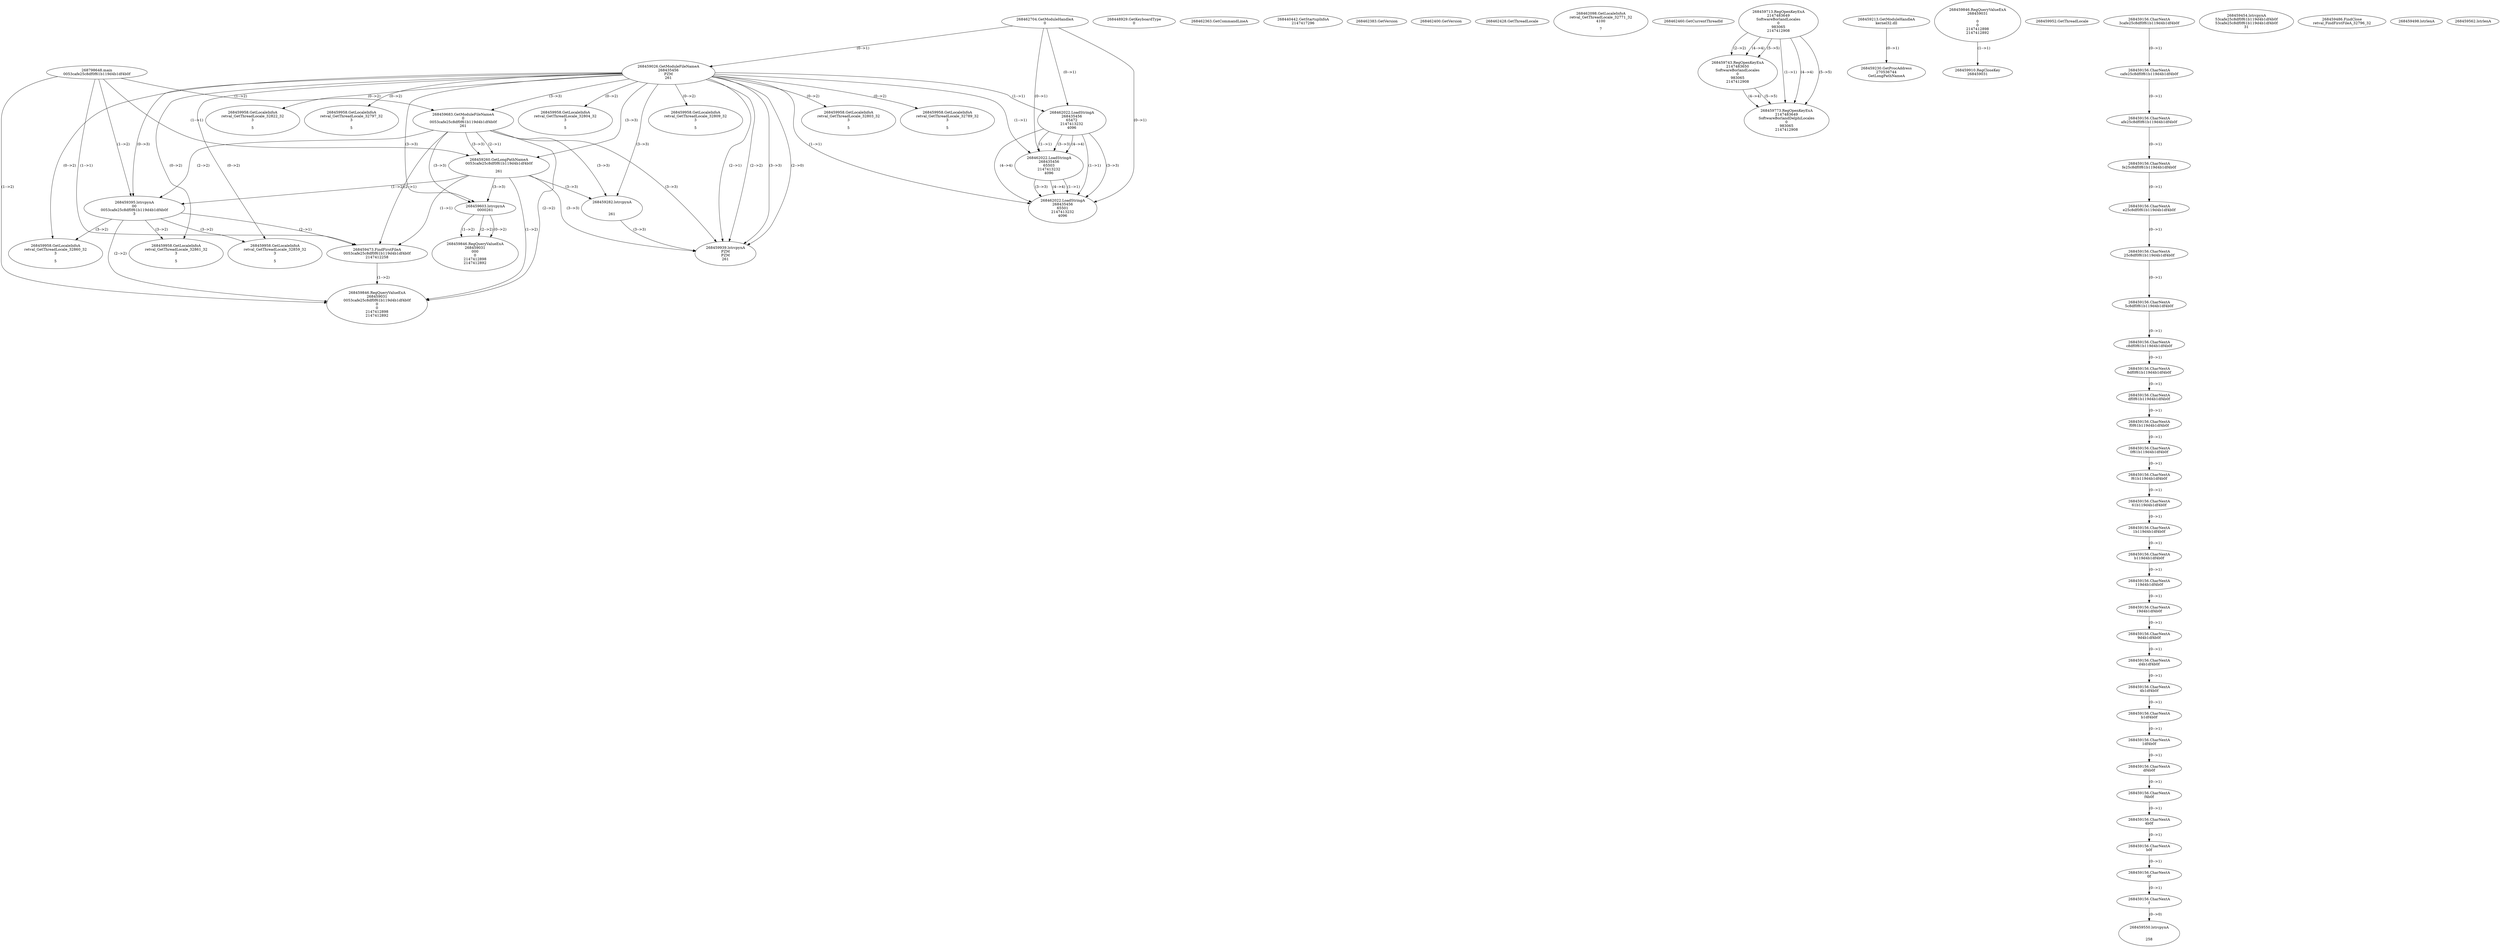 // Global SCDG with merge call
digraph {
	0 [label="268798648.main
0053cafe25c8df0f61b119d4b1df4b0f"]
	1 [label="268462704.GetModuleHandleA
0"]
	2 [label="268448929.GetKeyboardType
0"]
	3 [label="268462363.GetCommandLineA
"]
	4 [label="268440442.GetStartupInfoA
2147417296"]
	5 [label="268462383.GetVersion
"]
	6 [label="268462400.GetVersion
"]
	7 [label="268462428.GetThreadLocale
"]
	8 [label="268462098.GetLocaleInfoA
retval_GetThreadLocale_32771_32
4100

7"]
	9 [label="268462460.GetCurrentThreadId
"]
	10 [label="268459026.GetModuleFileNameA
268435456
PZM
261"]
	1 -> 10 [label="(0-->1)"]
	11 [label="268459683.GetModuleFileNameA
0
0053cafe25c8df0f61b119d4b1df4b0f
261"]
	0 -> 11 [label="(1-->2)"]
	10 -> 11 [label="(3-->3)"]
	12 [label="268459713.RegOpenKeyExA
2147483649
Software\Borland\Locales
0
983065
2147412908"]
	13 [label="268459743.RegOpenKeyExA
2147483650
Software\Borland\Locales
0
983065
2147412908"]
	12 -> 13 [label="(2-->2)"]
	12 -> 13 [label="(4-->4)"]
	12 -> 13 [label="(5-->5)"]
	14 [label="268459213.GetModuleHandleA
kernel32.dll"]
	15 [label="268459230.GetProcAddress
270536744
GetLongPathNameA"]
	14 -> 15 [label="(0-->1)"]
	16 [label="268459260.GetLongPathNameA
0053cafe25c8df0f61b119d4b1df4b0f

261"]
	0 -> 16 [label="(1-->1)"]
	11 -> 16 [label="(2-->1)"]
	10 -> 16 [label="(3-->3)"]
	11 -> 16 [label="(3-->3)"]
	17 [label="268459282.lstrcpynA


261"]
	10 -> 17 [label="(3-->3)"]
	11 -> 17 [label="(3-->3)"]
	16 -> 17 [label="(3-->3)"]
	18 [label="268459846.RegQueryValueExA
268459031

0
0
2147412898
2147412892"]
	19 [label="268459910.RegCloseKey
268459031"]
	18 -> 19 [label="(1-->1)"]
	20 [label="268459939.lstrcpynA
PZM
PZM
261"]
	10 -> 20 [label="(2-->1)"]
	10 -> 20 [label="(2-->2)"]
	10 -> 20 [label="(3-->3)"]
	11 -> 20 [label="(3-->3)"]
	16 -> 20 [label="(3-->3)"]
	17 -> 20 [label="(3-->3)"]
	10 -> 20 [label="(2-->0)"]
	21 [label="268459952.GetThreadLocale
"]
	22 [label="268459958.GetLocaleInfoA
retval_GetThreadLocale_32804_32
3

5"]
	10 -> 22 [label="(0-->2)"]
	23 [label="268462022.LoadStringA
268435456
65472
2147413232
4096"]
	1 -> 23 [label="(0-->1)"]
	10 -> 23 [label="(1-->1)"]
	24 [label="268462022.LoadStringA
268435456
65503
2147413232
4096"]
	1 -> 24 [label="(0-->1)"]
	10 -> 24 [label="(1-->1)"]
	23 -> 24 [label="(1-->1)"]
	23 -> 24 [label="(3-->3)"]
	23 -> 24 [label="(4-->4)"]
	25 [label="268459395.lstrcpynA
00
0053cafe25c8df0f61b119d4b1df4b0f
3"]
	0 -> 25 [label="(1-->2)"]
	11 -> 25 [label="(2-->2)"]
	16 -> 25 [label="(1-->2)"]
	10 -> 25 [label="(0-->3)"]
	26 [label="268459156.CharNextA
3cafe25c8df0f61b119d4b1df4b0f"]
	27 [label="268459156.CharNextA
cafe25c8df0f61b119d4b1df4b0f"]
	26 -> 27 [label="(0-->1)"]
	28 [label="268459156.CharNextA
afe25c8df0f61b119d4b1df4b0f"]
	27 -> 28 [label="(0-->1)"]
	29 [label="268459156.CharNextA
fe25c8df0f61b119d4b1df4b0f"]
	28 -> 29 [label="(0-->1)"]
	30 [label="268459156.CharNextA
e25c8df0f61b119d4b1df4b0f"]
	29 -> 30 [label="(0-->1)"]
	31 [label="268459156.CharNextA
25c8df0f61b119d4b1df4b0f"]
	30 -> 31 [label="(0-->1)"]
	32 [label="268459156.CharNextA
5c8df0f61b119d4b1df4b0f"]
	31 -> 32 [label="(0-->1)"]
	33 [label="268459156.CharNextA
c8df0f61b119d4b1df4b0f"]
	32 -> 33 [label="(0-->1)"]
	34 [label="268459156.CharNextA
8df0f61b119d4b1df4b0f"]
	33 -> 34 [label="(0-->1)"]
	35 [label="268459156.CharNextA
df0f61b119d4b1df4b0f"]
	34 -> 35 [label="(0-->1)"]
	36 [label="268459156.CharNextA
f0f61b119d4b1df4b0f"]
	35 -> 36 [label="(0-->1)"]
	37 [label="268459156.CharNextA
0f61b119d4b1df4b0f"]
	36 -> 37 [label="(0-->1)"]
	38 [label="268459156.CharNextA
f61b119d4b1df4b0f"]
	37 -> 38 [label="(0-->1)"]
	39 [label="268459156.CharNextA
61b119d4b1df4b0f"]
	38 -> 39 [label="(0-->1)"]
	40 [label="268459156.CharNextA
1b119d4b1df4b0f"]
	39 -> 40 [label="(0-->1)"]
	41 [label="268459156.CharNextA
b119d4b1df4b0f"]
	40 -> 41 [label="(0-->1)"]
	42 [label="268459156.CharNextA
119d4b1df4b0f"]
	41 -> 42 [label="(0-->1)"]
	43 [label="268459156.CharNextA
19d4b1df4b0f"]
	42 -> 43 [label="(0-->1)"]
	44 [label="268459156.CharNextA
9d4b1df4b0f"]
	43 -> 44 [label="(0-->1)"]
	45 [label="268459156.CharNextA
d4b1df4b0f"]
	44 -> 45 [label="(0-->1)"]
	46 [label="268459156.CharNextA
4b1df4b0f"]
	45 -> 46 [label="(0-->1)"]
	47 [label="268459156.CharNextA
b1df4b0f"]
	46 -> 47 [label="(0-->1)"]
	48 [label="268459156.CharNextA
1df4b0f"]
	47 -> 48 [label="(0-->1)"]
	49 [label="268459156.CharNextA
df4b0f"]
	48 -> 49 [label="(0-->1)"]
	50 [label="268459156.CharNextA
f4b0f"]
	49 -> 50 [label="(0-->1)"]
	51 [label="268459156.CharNextA
4b0f"]
	50 -> 51 [label="(0-->1)"]
	52 [label="268459156.CharNextA
b0f"]
	51 -> 52 [label="(0-->1)"]
	53 [label="268459156.CharNextA
0f"]
	52 -> 53 [label="(0-->1)"]
	54 [label="268459156.CharNextA
f"]
	53 -> 54 [label="(0-->1)"]
	55 [label="268459454.lstrcpynA
53cafe25c8df0f61b119d4b1df4b0f
53cafe25c8df0f61b119d4b1df4b0f
31"]
	56 [label="268459473.FindFirstFileA
0053cafe25c8df0f61b119d4b1df4b0f
2147412258"]
	0 -> 56 [label="(1-->1)"]
	11 -> 56 [label="(2-->1)"]
	16 -> 56 [label="(1-->1)"]
	25 -> 56 [label="(2-->1)"]
	57 [label="268459846.RegQueryValueExA
268459031
0053cafe25c8df0f61b119d4b1df4b0f
0
0
2147412898
2147412892"]
	0 -> 57 [label="(1-->2)"]
	11 -> 57 [label="(2-->2)"]
	16 -> 57 [label="(1-->2)"]
	25 -> 57 [label="(2-->2)"]
	56 -> 57 [label="(1-->2)"]
	58 [label="268459958.GetLocaleInfoA
retval_GetThreadLocale_32859_32
3

5"]
	10 -> 58 [label="(0-->2)"]
	25 -> 58 [label="(3-->2)"]
	59 [label="268459773.RegOpenKeyExA
2147483649
Software\Borland\Delphi\Locales
0
983065
2147412908"]
	12 -> 59 [label="(1-->1)"]
	12 -> 59 [label="(4-->4)"]
	13 -> 59 [label="(4-->4)"]
	12 -> 59 [label="(5-->5)"]
	13 -> 59 [label="(5-->5)"]
	60 [label="268459958.GetLocaleInfoA
retval_GetThreadLocale_32860_32
3

5"]
	10 -> 60 [label="(0-->2)"]
	25 -> 60 [label="(3-->2)"]
	61 [label="268459486.FindClose
retval_FindFirstFileA_32796_32"]
	62 [label="268459498.lstrlenA
"]
	63 [label="268459550.lstrcpynA


258"]
	54 -> 63 [label="(0-->0)"]
	64 [label="268459562.lstrlenA
"]
	65 [label="268459603.lstrcpynA
00\
00\
261"]
	10 -> 65 [label="(3-->3)"]
	11 -> 65 [label="(3-->3)"]
	16 -> 65 [label="(3-->3)"]
	66 [label="268459846.RegQueryValueExA
268459031
00\
0
0
2147412898
2147412892"]
	65 -> 66 [label="(1-->2)"]
	65 -> 66 [label="(2-->2)"]
	65 -> 66 [label="(0-->2)"]
	67 [label="268459958.GetLocaleInfoA
retval_GetThreadLocale_32861_32
3

5"]
	10 -> 67 [label="(0-->2)"]
	25 -> 67 [label="(3-->2)"]
	68 [label="268459958.GetLocaleInfoA
retval_GetThreadLocale_32809_32
3

5"]
	10 -> 68 [label="(0-->2)"]
	69 [label="268459958.GetLocaleInfoA
retval_GetThreadLocale_32803_32
3

5"]
	10 -> 69 [label="(0-->2)"]
	70 [label="268459958.GetLocaleInfoA
retval_GetThreadLocale_32789_32
3

5"]
	10 -> 70 [label="(0-->2)"]
	71 [label="268462022.LoadStringA
268435456
65501
2147413232
4096"]
	1 -> 71 [label="(0-->1)"]
	10 -> 71 [label="(1-->1)"]
	23 -> 71 [label="(1-->1)"]
	24 -> 71 [label="(1-->1)"]
	23 -> 71 [label="(3-->3)"]
	24 -> 71 [label="(3-->3)"]
	23 -> 71 [label="(4-->4)"]
	24 -> 71 [label="(4-->4)"]
	72 [label="268459958.GetLocaleInfoA
retval_GetThreadLocale_32822_32
3

5"]
	10 -> 72 [label="(0-->2)"]
	73 [label="268459958.GetLocaleInfoA
retval_GetThreadLocale_32797_32
3

5"]
	10 -> 73 [label="(0-->2)"]
}
